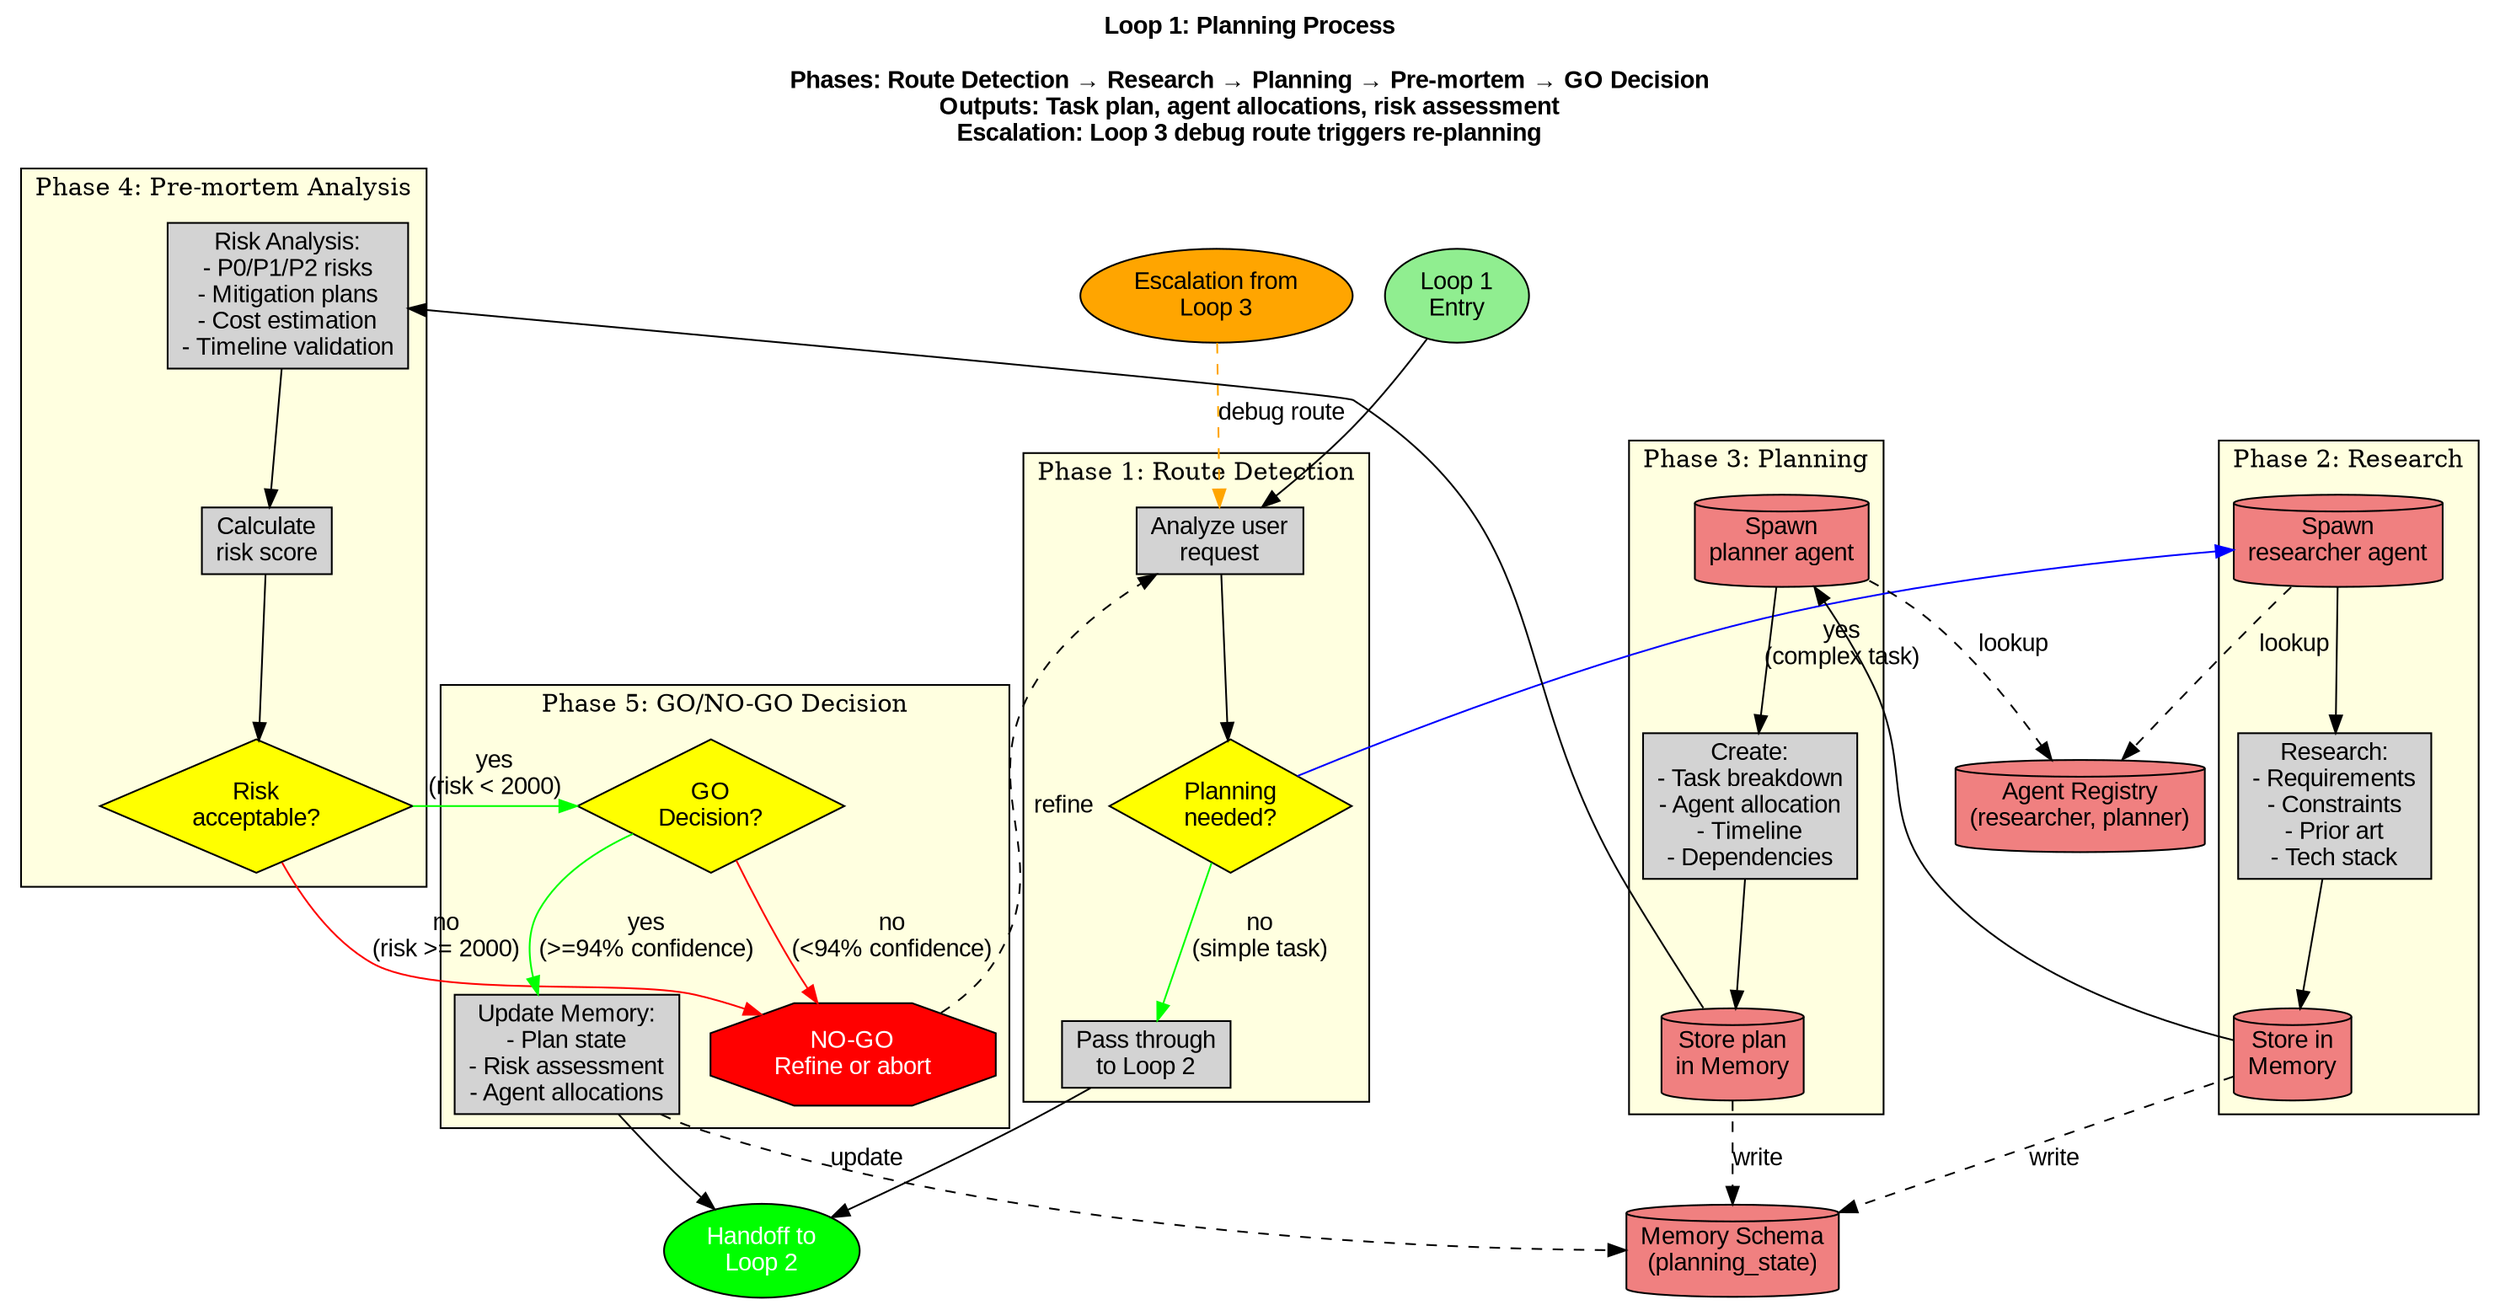 digraph Loop1_Planning_Process {
    rankdir=TB;
    compound=true;
    node [shape=box, style=filled, fontname="Arial"];
    edge [fontname="Arial"];

    // Start/End
    start [shape=ellipse, label="Loop 1\nEntry", fillcolor=lightgreen];
    end [shape=ellipse, label="Handoff to\nLoop 2", fillcolor=green, fontcolor=white];
    escalation_entry [shape=ellipse, label="Escalation from\nLoop 3", fillcolor=orange];

    // Phase 1: Route Detection
    subgraph cluster_route {
        label="Phase 1: Route Detection";
        fillcolor=lightyellow;
        style=filled;

        route_check [label="Analyze user\nrequest"];
        route_decision [shape=diamond, label="Planning\nneeded?", fillcolor=yellow];
        route_direct [label="Pass through\nto Loop 2"];
    }

    // Phase 2: Research
    subgraph cluster_research {
        label="Phase 2: Research";
        fillcolor=lightyellow;
        style=filled;

        spawn_researcher [shape=cylinder, label="Spawn\nresearcher agent", fillcolor=lightcoral];
        research_task [label="Research:\n- Requirements\n- Constraints\n- Prior art\n- Tech stack"];
        research_memory [shape=cylinder, label="Store in\nMemory", fillcolor=lightcoral];
    }

    // Phase 3: Planning
    subgraph cluster_planning {
        label="Phase 3: Planning";
        fillcolor=lightyellow;
        style=filled;

        spawn_planner [shape=cylinder, label="Spawn\nplanner agent", fillcolor=lightcoral];
        planning_task [label="Create:\n- Task breakdown\n- Agent allocation\n- Timeline\n- Dependencies"];
        planning_memory [shape=cylinder, label="Store plan\nin Memory", fillcolor=lightcoral];
    }

    // Phase 4: Pre-mortem
    subgraph cluster_premortem {
        label="Phase 4: Pre-mortem Analysis";
        fillcolor=lightyellow;
        style=filled;

        premortem_task [label="Risk Analysis:\n- P0/P1/P2 risks\n- Mitigation plans\n- Cost estimation\n- Timeline validation"];
        risk_score [label="Calculate\nrisk score"];
        risk_decision [shape=diamond, label="Risk\nacceptable?", fillcolor=yellow];
    }

    // Phase 5: GO Decision
    subgraph cluster_decision {
        label="Phase 5: GO/NO-GO Decision";
        fillcolor=lightyellow;
        style=filled;

        go_decision [shape=diamond, label="GO\nDecision?", fillcolor=yellow];
        update_memory [label="Update Memory:\n- Plan state\n- Risk assessment\n- Agent allocations"];
        no_go_action [shape=octagon, label="NO-GO\nRefine or abort", fillcolor=red, fontcolor=white];
    }

    // External References
    memory_schema [shape=cylinder, label="Memory Schema\n(planning_state)", fillcolor=lightcoral];
    agent_registry [shape=cylinder, label="Agent Registry\n(researcher, planner)", fillcolor=lightcoral];

    // Flow
    start -> route_check;
    escalation_entry -> route_check [label="debug route", color=orange, style=dashed];

    route_check -> route_decision;
    route_decision -> route_direct [label="no\n(simple task)", color=green];
    route_decision -> spawn_researcher [label="yes\n(complex task)", color=blue];
    route_direct -> end;

    spawn_researcher -> research_task;
    research_task -> research_memory;
    research_memory -> spawn_planner;

    spawn_planner -> planning_task;
    planning_task -> planning_memory;
    planning_memory -> premortem_task;

    premortem_task -> risk_score;
    risk_score -> risk_decision;
    risk_decision -> go_decision [label="yes\n(risk < 2000)", color=green];
    risk_decision -> no_go_action [label="no\n(risk >= 2000)", color=red];

    go_decision -> update_memory [label="yes\n(>=94% confidence)", color=green];
    go_decision -> no_go_action [label="no\n(<94% confidence)", color=red];

    update_memory -> end;
    no_go_action -> route_check [label="refine", style=dashed];

    // External connections
    spawn_researcher -> agent_registry [style=dashed, label="lookup"];
    spawn_planner -> agent_registry [style=dashed, label="lookup"];
    research_memory -> memory_schema [style=dashed, label="write"];
    planning_memory -> memory_schema [style=dashed, label="write"];
    update_memory -> memory_schema [style=dashed, label="update"];

    // Metadata
    labelloc="t";
    label="Loop 1: Planning Process\n\nPhases: Route Detection → Research → Planning → Pre-mortem → GO Decision\nOutputs: Task plan, agent allocations, risk assessment\nEscalation: Loop 3 debug route triggers re-planning";
    fontsize=14;
    fontname="Arial Bold";
}
